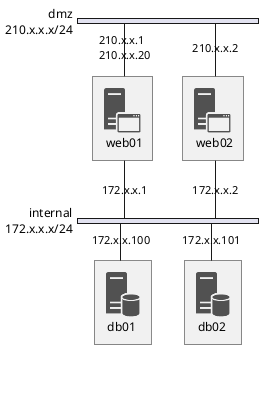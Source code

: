 @startuml
!include <office/Servers/application_server>
!include <office/Servers/database_server>

nwdiag {
  network dmz {
      address = "210.x.x.x/24"

      // set multiple addresses (using comma)
      web01 [address = "210.x.x.1, 210.x.x.20",  description = "<$application_server>\n web01"]
      web02 [address = "210.x.x.2",  description = "<$application_server>\n web02"];
  }
  network internal {
      address = "172.x.x.x/24";

      web01 [address = "172.x.x.1"];
      web02 [address = "172.x.x.2"];
      db01 [address = "172.x.x.100",  description = "<$database_server>\n db01"];
      db02 [address = "172.x.x.101",  description = "<$database_server>\n db02"];
  }
}
@enduml
